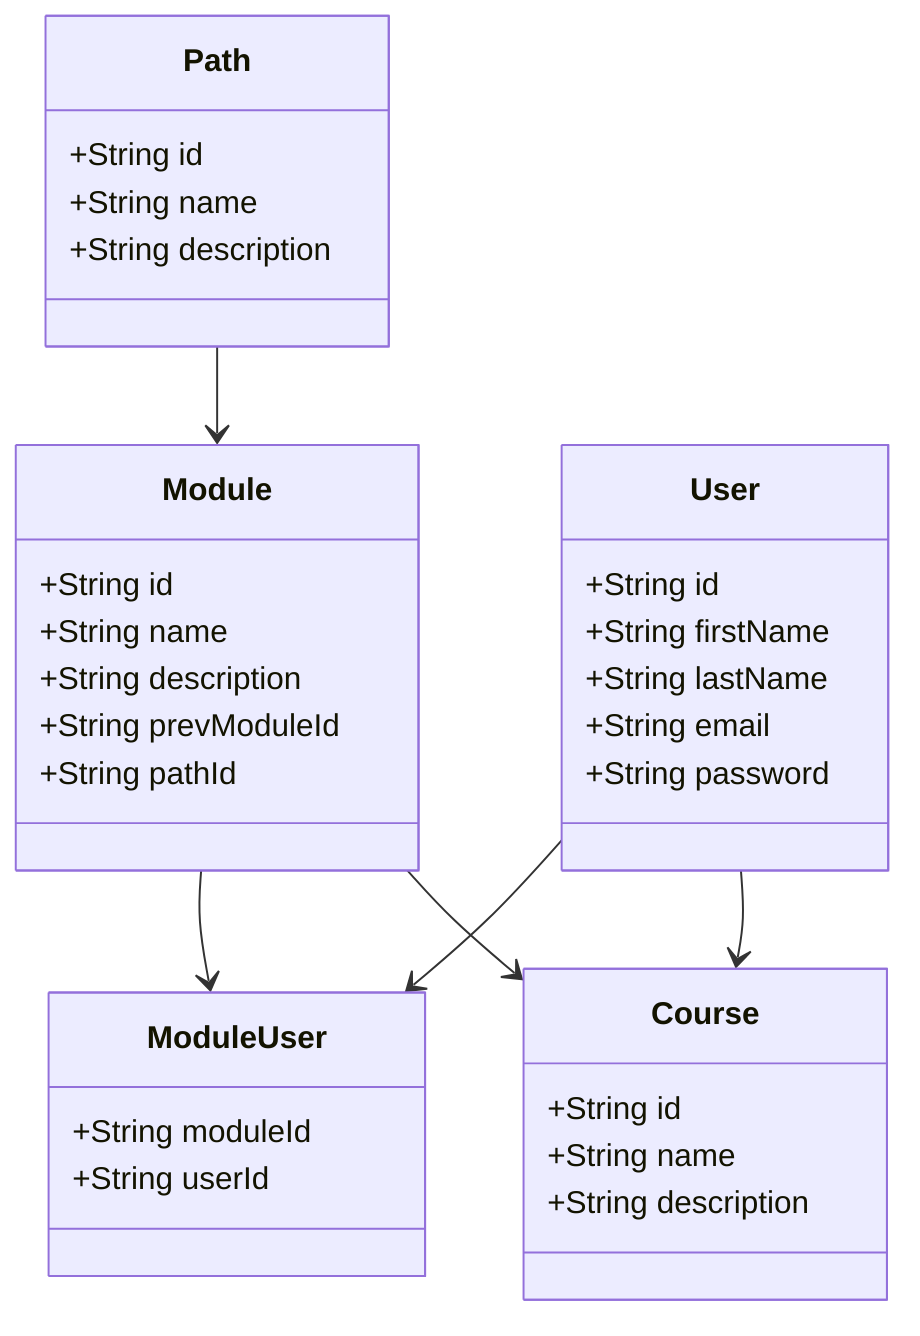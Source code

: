 classDiagram
     Path --> Module
     Module --> ModuleUser
     User --> ModuleUser
     User --> Course
     Module --> Course

     Path : +String id
     Path : +String name
     Path : +String description

     User : +String id
     User : +String firstName
     User : +String lastName
     User : +String email
     User : +String password

     Course : +String id
     Course : +String name
     Course : +String description

     Module : +String id
     Module : +String name
     Module : +String description
     Module : +String prevModuleId
     Module : +String pathId

     ModuleUser : +String moduleId
     ModuleUser : +String userId